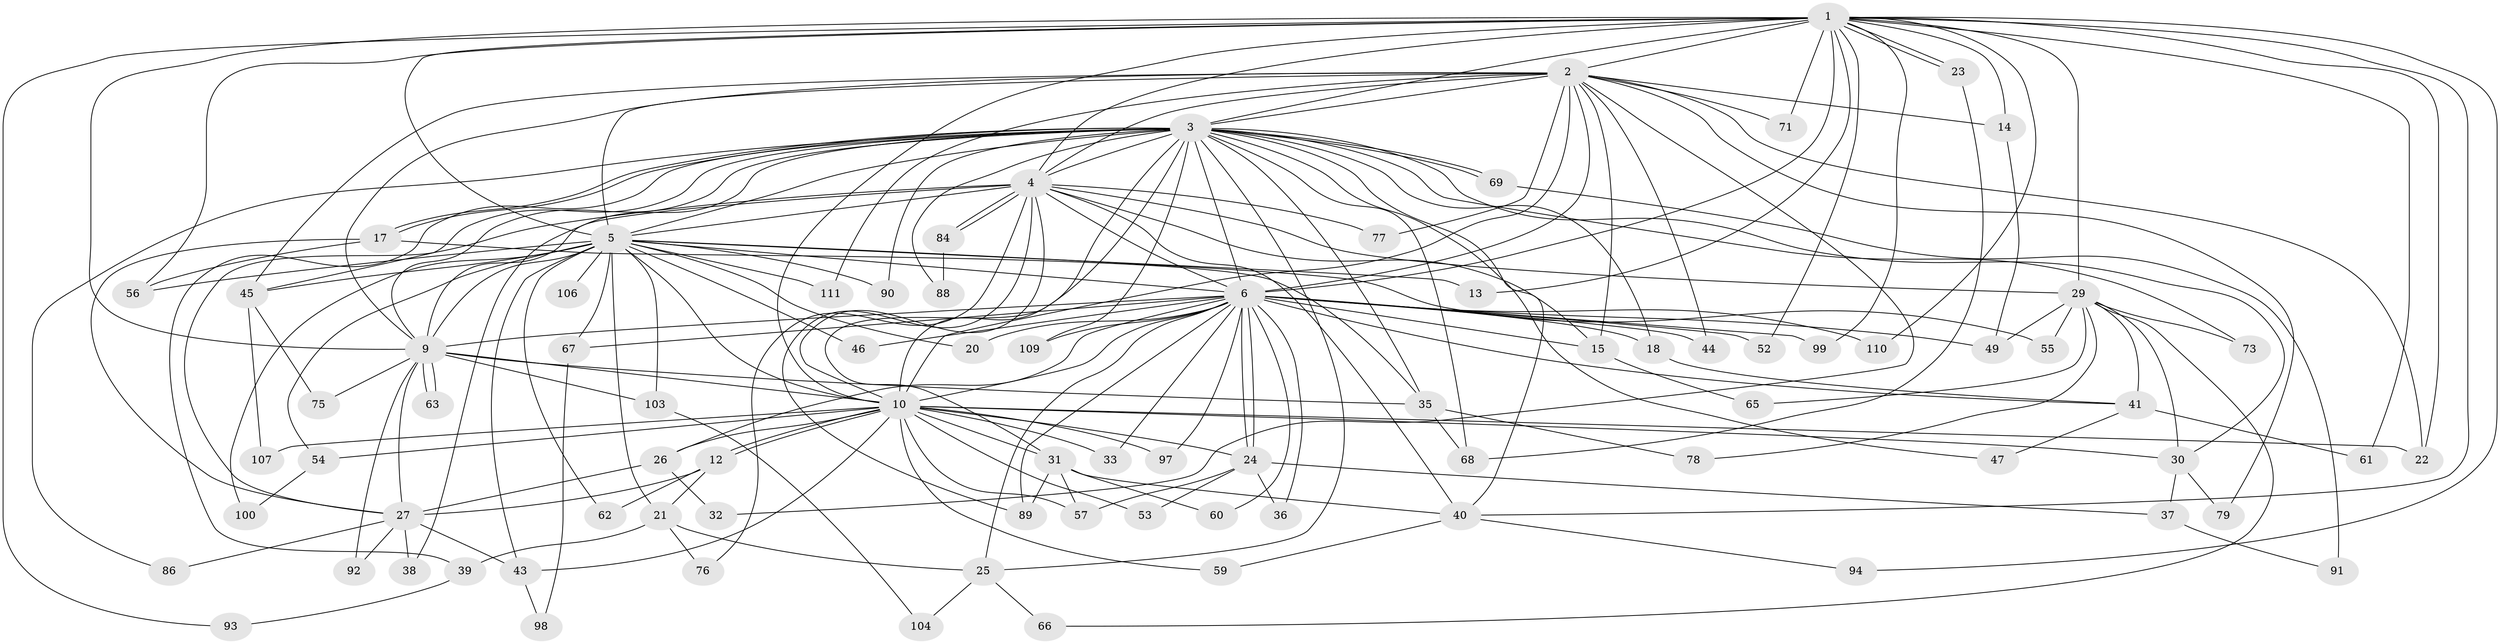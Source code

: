 // Generated by graph-tools (version 1.1) at 2025/23/03/03/25 07:23:48]
// undirected, 83 vertices, 196 edges
graph export_dot {
graph [start="1"]
  node [color=gray90,style=filled];
  1 [super="+11"];
  2 [super="+7"];
  3 [super="+16"];
  4 [super="+70"];
  5 [super="+8"];
  6 [super="+72"];
  9 [super="+42"];
  10 [super="+19"];
  12;
  13;
  14;
  15 [super="+51"];
  17 [super="+50"];
  18 [super="+74"];
  20;
  21;
  22 [super="+96"];
  23;
  24 [super="+48"];
  25 [super="+87"];
  26;
  27 [super="+28"];
  29 [super="+34"];
  30;
  31 [super="+95"];
  32;
  33;
  35 [super="+85"];
  36;
  37;
  38;
  39;
  40 [super="+108"];
  41 [super="+101"];
  43 [super="+105"];
  44;
  45 [super="+81"];
  46;
  47;
  49 [super="+64"];
  52;
  53;
  54;
  55;
  56 [super="+83"];
  57 [super="+58"];
  59;
  60;
  61;
  62;
  63;
  65;
  66;
  67;
  68 [super="+80"];
  69;
  71;
  73;
  75;
  76;
  77;
  78;
  79 [super="+82"];
  84;
  86;
  88;
  89 [super="+102"];
  90;
  91;
  92;
  93;
  94;
  97;
  98;
  99;
  100;
  103;
  104;
  106;
  107;
  109;
  110;
  111;
  1 -- 2 [weight=2];
  1 -- 3;
  1 -- 4;
  1 -- 5 [weight=2];
  1 -- 6 [weight=2];
  1 -- 9;
  1 -- 10;
  1 -- 13;
  1 -- 14;
  1 -- 23;
  1 -- 23;
  1 -- 40;
  1 -- 61;
  1 -- 71;
  1 -- 93;
  1 -- 94;
  1 -- 110;
  1 -- 99;
  1 -- 52;
  1 -- 22;
  1 -- 29;
  1 -- 56;
  2 -- 3 [weight=2];
  2 -- 4 [weight=2];
  2 -- 5 [weight=4];
  2 -- 6 [weight=2];
  2 -- 9 [weight=2];
  2 -- 10 [weight=2];
  2 -- 32;
  2 -- 71;
  2 -- 79 [weight=2];
  2 -- 111;
  2 -- 44;
  2 -- 45;
  2 -- 14;
  2 -- 15;
  2 -- 77;
  2 -- 22;
  3 -- 4 [weight=2];
  3 -- 5 [weight=2];
  3 -- 6;
  3 -- 9;
  3 -- 10;
  3 -- 17;
  3 -- 17;
  3 -- 18 [weight=2];
  3 -- 25;
  3 -- 30;
  3 -- 31;
  3 -- 38;
  3 -- 39;
  3 -- 45;
  3 -- 47;
  3 -- 68;
  3 -- 69;
  3 -- 69;
  3 -- 73;
  3 -- 86;
  3 -- 88;
  3 -- 90;
  3 -- 109;
  3 -- 35;
  3 -- 40;
  4 -- 5 [weight=2];
  4 -- 6;
  4 -- 9;
  4 -- 10;
  4 -- 15;
  4 -- 29;
  4 -- 40;
  4 -- 76;
  4 -- 77;
  4 -- 84;
  4 -- 84;
  4 -- 89;
  4 -- 27;
  5 -- 6 [weight=2];
  5 -- 9 [weight=2];
  5 -- 10 [weight=3];
  5 -- 20;
  5 -- 21;
  5 -- 46;
  5 -- 54;
  5 -- 90;
  5 -- 100;
  5 -- 67;
  5 -- 13;
  5 -- 103;
  5 -- 106;
  5 -- 45;
  5 -- 111;
  5 -- 55;
  5 -- 56;
  5 -- 62;
  5 -- 43;
  6 -- 9;
  6 -- 10 [weight=2];
  6 -- 18;
  6 -- 20;
  6 -- 24;
  6 -- 24;
  6 -- 26;
  6 -- 33;
  6 -- 36;
  6 -- 41;
  6 -- 44;
  6 -- 46;
  6 -- 49;
  6 -- 52;
  6 -- 60;
  6 -- 67;
  6 -- 89;
  6 -- 97;
  6 -- 99;
  6 -- 109;
  6 -- 110;
  6 -- 25;
  6 -- 15;
  9 -- 10;
  9 -- 35;
  9 -- 63;
  9 -- 63;
  9 -- 92;
  9 -- 103;
  9 -- 27 [weight=2];
  9 -- 75;
  10 -- 12;
  10 -- 12;
  10 -- 22;
  10 -- 26;
  10 -- 30;
  10 -- 31;
  10 -- 33;
  10 -- 43;
  10 -- 53;
  10 -- 54;
  10 -- 57;
  10 -- 59;
  10 -- 97;
  10 -- 107;
  10 -- 24;
  12 -- 21;
  12 -- 27;
  12 -- 62;
  14 -- 49;
  15 -- 65;
  17 -- 56;
  17 -- 27;
  17 -- 35;
  18 -- 41;
  21 -- 25;
  21 -- 39;
  21 -- 76;
  23 -- 68;
  24 -- 36;
  24 -- 37;
  24 -- 53;
  24 -- 57;
  25 -- 66;
  25 -- 104;
  26 -- 27;
  26 -- 32;
  27 -- 38;
  27 -- 43;
  27 -- 86;
  27 -- 92;
  29 -- 78;
  29 -- 65;
  29 -- 66;
  29 -- 41;
  29 -- 73;
  29 -- 49;
  29 -- 55;
  29 -- 30;
  30 -- 37;
  30 -- 79;
  31 -- 60;
  31 -- 40;
  31 -- 57;
  31 -- 89;
  35 -- 68;
  35 -- 78;
  37 -- 91;
  39 -- 93;
  40 -- 59;
  40 -- 94;
  41 -- 47;
  41 -- 61;
  43 -- 98;
  45 -- 75;
  45 -- 107;
  54 -- 100;
  67 -- 98;
  69 -- 91;
  84 -- 88;
  103 -- 104;
}
